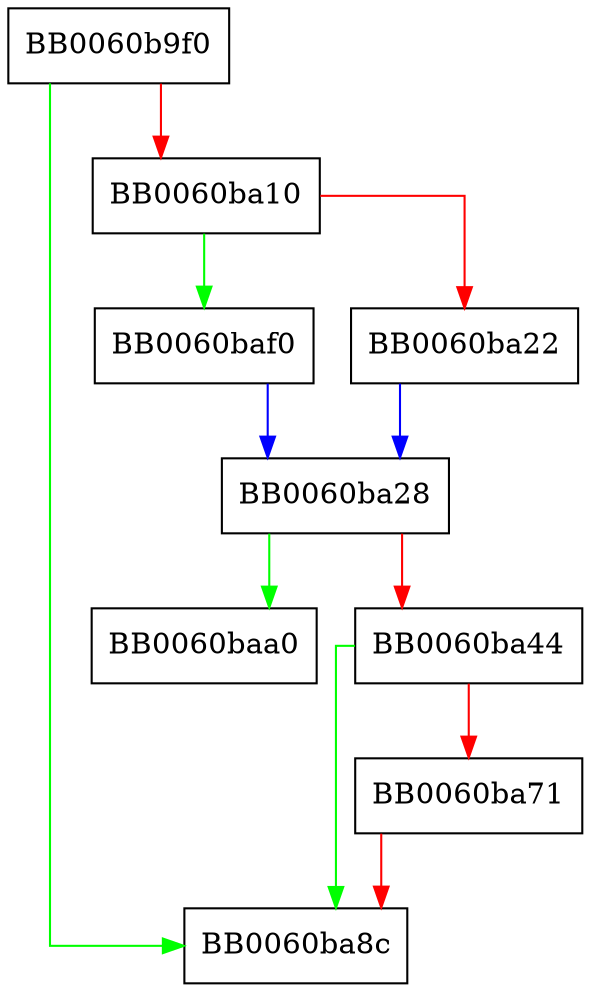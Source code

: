 digraph CRYPTO_128_wrap_pad {
  node [shape="box"];
  graph [splines=ortho];
  BB0060b9f0 -> BB0060ba8c [color="green"];
  BB0060b9f0 -> BB0060ba10 [color="red"];
  BB0060ba10 -> BB0060baf0 [color="green"];
  BB0060ba10 -> BB0060ba22 [color="red"];
  BB0060ba22 -> BB0060ba28 [color="blue"];
  BB0060ba28 -> BB0060baa0 [color="green"];
  BB0060ba28 -> BB0060ba44 [color="red"];
  BB0060ba44 -> BB0060ba8c [color="green"];
  BB0060ba44 -> BB0060ba71 [color="red"];
  BB0060ba71 -> BB0060ba8c [color="red"];
  BB0060baf0 -> BB0060ba28 [color="blue"];
}
